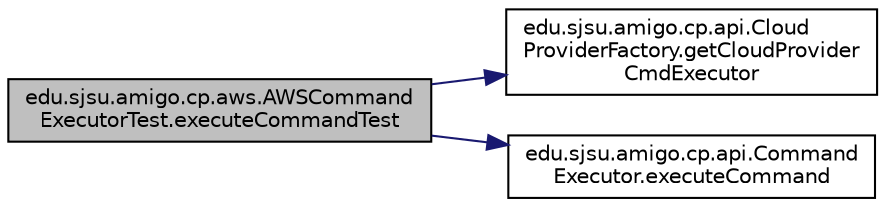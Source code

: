 digraph "edu.sjsu.amigo.cp.aws.AWSCommandExecutorTest.executeCommandTest"
{
  edge [fontname="Helvetica",fontsize="10",labelfontname="Helvetica",labelfontsize="10"];
  node [fontname="Helvetica",fontsize="10",shape=record];
  rankdir="LR";
  Node0 [label="edu.sjsu.amigo.cp.aws.AWSCommand\lExecutorTest.executeCommandTest",height=0.2,width=0.4,color="black", fillcolor="grey75", style="filled", fontcolor="black"];
  Node0 -> Node1 [color="midnightblue",fontsize="10",style="solid",fontname="Helvetica"];
  Node1 [label="edu.sjsu.amigo.cp.api.Cloud\lProviderFactory.getCloudProvider\lCmdExecutor",height=0.2,width=0.4,color="black", fillcolor="white", style="filled",URL="$classedu_1_1sjsu_1_1amigo_1_1cp_1_1api_1_1_cloud_provider_factory.html#ab00e72894e1bafd2bc80bf6c204765b9"];
  Node0 -> Node2 [color="midnightblue",fontsize="10",style="solid",fontname="Helvetica"];
  Node2 [label="edu.sjsu.amigo.cp.api.Command\lExecutor.executeCommand",height=0.2,width=0.4,color="black", fillcolor="white", style="filled",URL="$interfaceedu_1_1sjsu_1_1amigo_1_1cp_1_1api_1_1_command_executor.html#af1e217a4347a1f1e8e2d0d465b94a662"];
}
